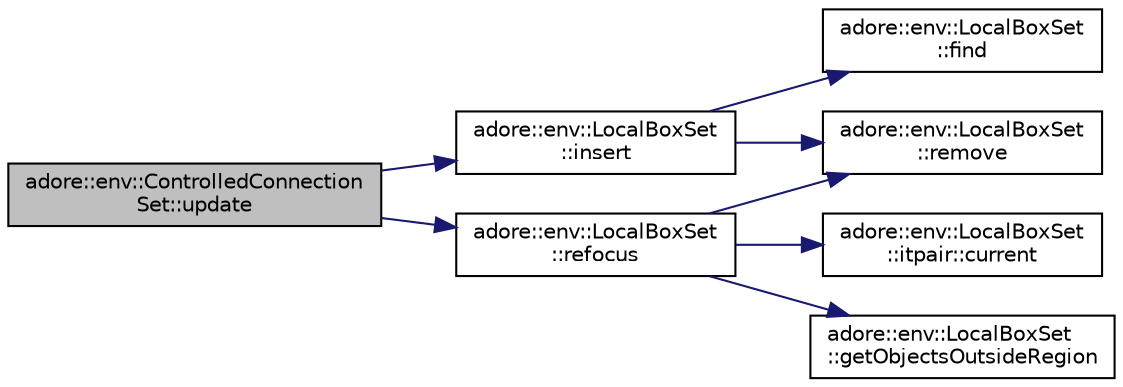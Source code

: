 digraph "adore::env::ControlledConnectionSet::update"
{
 // LATEX_PDF_SIZE
  edge [fontname="Helvetica",fontsize="10",labelfontname="Helvetica",labelfontsize="10"];
  node [fontname="Helvetica",fontsize="10",shape=record];
  rankdir="LR";
  Node1 [label="adore::env::ControlledConnection\lSet::update",height=0.2,width=0.4,color="black", fillcolor="grey75", style="filled", fontcolor="black",tooltip=" "];
  Node1 -> Node2 [color="midnightblue",fontsize="10",style="solid",fontname="Helvetica"];
  Node2 [label="adore::env::LocalBoxSet\l::insert",height=0.2,width=0.4,color="black", fillcolor="white", style="filled",URL="$classadore_1_1env_1_1LocalBoxSet.html#a4a346cba80ffc45aae88b5f5e652b0d1",tooltip=" "];
  Node2 -> Node3 [color="midnightblue",fontsize="10",style="solid",fontname="Helvetica"];
  Node3 [label="adore::env::LocalBoxSet\l::find",height=0.2,width=0.4,color="black", fillcolor="white", style="filled",URL="$classadore_1_1env_1_1LocalBoxSet.html#acf979fc4cd56a7d719fc54ed30ed09a0",tooltip=" "];
  Node2 -> Node4 [color="midnightblue",fontsize="10",style="solid",fontname="Helvetica"];
  Node4 [label="adore::env::LocalBoxSet\l::remove",height=0.2,width=0.4,color="black", fillcolor="white", style="filled",URL="$classadore_1_1env_1_1LocalBoxSet.html#aec75962f7db2802377bca2bb08e54c51",tooltip=" "];
  Node1 -> Node5 [color="midnightblue",fontsize="10",style="solid",fontname="Helvetica"];
  Node5 [label="adore::env::LocalBoxSet\l::refocus",height=0.2,width=0.4,color="black", fillcolor="white", style="filled",URL="$classadore_1_1env_1_1LocalBoxSet.html#a937284b0b448e9b47cfa014e97856244",tooltip=" "];
  Node5 -> Node6 [color="midnightblue",fontsize="10",style="solid",fontname="Helvetica"];
  Node6 [label="adore::env::LocalBoxSet\l::itpair::current",height=0.2,width=0.4,color="black", fillcolor="white", style="filled",URL="$structadore_1_1env_1_1LocalBoxSet_1_1itpair.html#afb1837edffbf5a8d51eb137c6eafb522",tooltip=" "];
  Node5 -> Node7 [color="midnightblue",fontsize="10",style="solid",fontname="Helvetica"];
  Node7 [label="adore::env::LocalBoxSet\l::getObjectsOutsideRegion",height=0.2,width=0.4,color="black", fillcolor="white", style="filled",URL="$classadore_1_1env_1_1LocalBoxSet.html#a988227c615f25bab5c2f75024cdcf8f9",tooltip=" "];
  Node5 -> Node4 [color="midnightblue",fontsize="10",style="solid",fontname="Helvetica"];
}
